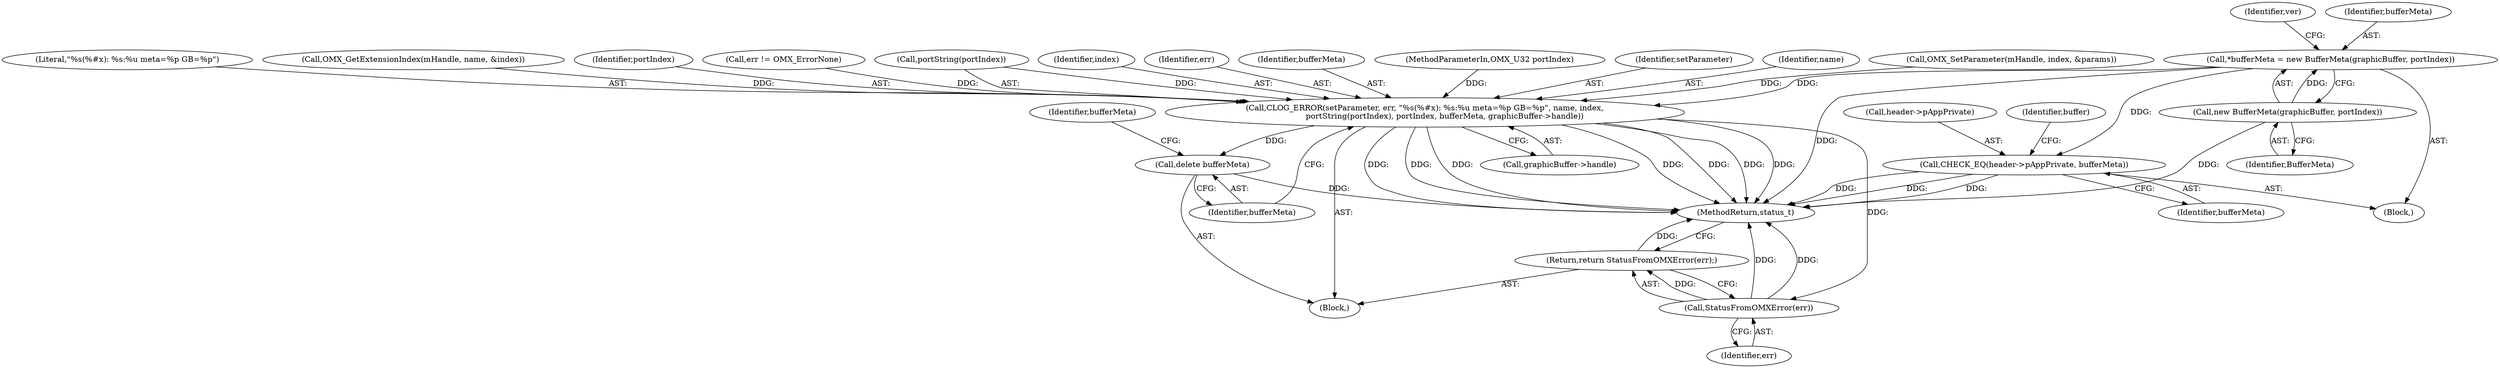 digraph "0_Android_b351eabb428c7ca85a34513c64601f437923d576_12@pointer" {
"1000151" [label="(Call,*bufferMeta = new BufferMeta(graphicBuffer, portIndex))"];
"1000153" [label="(Call,new BufferMeta(graphicBuffer, portIndex))"];
"1000198" [label="(Call,CLOG_ERROR(setParameter, err, \"%s(%#x): %s:%u meta=%p GB=%p\", name, index,\n                portString(portIndex), portIndex, bufferMeta, graphicBuffer->handle))"];
"1000211" [label="(Call,delete bufferMeta)"];
"1000221" [label="(Call,StatusFromOMXError(err))"];
"1000220" [label="(Return,return StatusFromOMXError(err);)"];
"1000223" [label="(Call,CHECK_EQ(header->pAppPrivate, bufferMeta))"];
"1000151" [label="(Call,*bufferMeta = new BufferMeta(graphicBuffer, portIndex))"];
"1000154" [label="(Identifier,BufferMeta)"];
"1000249" [label="(MethodReturn,status_t)"];
"1000230" [label="(Identifier,buffer)"];
"1000222" [label="(Identifier,err)"];
"1000208" [label="(Call,graphicBuffer->handle)"];
"1000206" [label="(Identifier,portIndex)"];
"1000160" [label="(Identifier,ver)"];
"1000194" [label="(Call,err != OMX_ErrorNone)"];
"1000153" [label="(Call,new BufferMeta(graphicBuffer, portIndex))"];
"1000221" [label="(Call,StatusFromOMXError(err))"];
"1000204" [label="(Call,portString(portIndex))"];
"1000203" [label="(Identifier,index)"];
"1000212" [label="(Identifier,bufferMeta)"];
"1000200" [label="(Identifier,err)"];
"1000197" [label="(Block,)"];
"1000223" [label="(Call,CHECK_EQ(header->pAppPrivate, bufferMeta))"];
"1000220" [label="(Return,return StatusFromOMXError(err);)"];
"1000207" [label="(Identifier,bufferMeta)"];
"1000198" [label="(Call,CLOG_ERROR(setParameter, err, \"%s(%#x): %s:%u meta=%p GB=%p\", name, index,\n                portString(portIndex), portIndex, bufferMeta, graphicBuffer->handle))"];
"1000104" [label="(Block,)"];
"1000101" [label="(MethodParameterIn,OMX_U32 portIndex)"];
"1000152" [label="(Identifier,bufferMeta)"];
"1000199" [label="(Identifier,setParameter)"];
"1000202" [label="(Identifier,name)"];
"1000188" [label="(Call,OMX_SetParameter(mHandle, index, &params))"];
"1000224" [label="(Call,header->pAppPrivate)"];
"1000201" [label="(Literal,\"%s(%#x): %s:%u meta=%p GB=%p\")"];
"1000211" [label="(Call,delete bufferMeta)"];
"1000132" [label="(Call,OMX_GetExtensionIndex(mHandle, name, &index))"];
"1000214" [label="(Identifier,bufferMeta)"];
"1000227" [label="(Identifier,bufferMeta)"];
"1000151" -> "1000104"  [label="AST: "];
"1000151" -> "1000153"  [label="CFG: "];
"1000152" -> "1000151"  [label="AST: "];
"1000153" -> "1000151"  [label="AST: "];
"1000160" -> "1000151"  [label="CFG: "];
"1000151" -> "1000249"  [label="DDG: "];
"1000153" -> "1000151"  [label="DDG: "];
"1000151" -> "1000198"  [label="DDG: "];
"1000151" -> "1000223"  [label="DDG: "];
"1000153" -> "1000154"  [label="CFG: "];
"1000154" -> "1000153"  [label="AST: "];
"1000153" -> "1000249"  [label="DDG: "];
"1000198" -> "1000197"  [label="AST: "];
"1000198" -> "1000208"  [label="CFG: "];
"1000199" -> "1000198"  [label="AST: "];
"1000200" -> "1000198"  [label="AST: "];
"1000201" -> "1000198"  [label="AST: "];
"1000202" -> "1000198"  [label="AST: "];
"1000203" -> "1000198"  [label="AST: "];
"1000204" -> "1000198"  [label="AST: "];
"1000206" -> "1000198"  [label="AST: "];
"1000207" -> "1000198"  [label="AST: "];
"1000208" -> "1000198"  [label="AST: "];
"1000212" -> "1000198"  [label="CFG: "];
"1000198" -> "1000249"  [label="DDG: "];
"1000198" -> "1000249"  [label="DDG: "];
"1000198" -> "1000249"  [label="DDG: "];
"1000198" -> "1000249"  [label="DDG: "];
"1000198" -> "1000249"  [label="DDG: "];
"1000198" -> "1000249"  [label="DDG: "];
"1000198" -> "1000249"  [label="DDG: "];
"1000194" -> "1000198"  [label="DDG: "];
"1000132" -> "1000198"  [label="DDG: "];
"1000188" -> "1000198"  [label="DDG: "];
"1000204" -> "1000198"  [label="DDG: "];
"1000101" -> "1000198"  [label="DDG: "];
"1000198" -> "1000211"  [label="DDG: "];
"1000198" -> "1000221"  [label="DDG: "];
"1000211" -> "1000197"  [label="AST: "];
"1000211" -> "1000212"  [label="CFG: "];
"1000212" -> "1000211"  [label="AST: "];
"1000214" -> "1000211"  [label="CFG: "];
"1000211" -> "1000249"  [label="DDG: "];
"1000221" -> "1000220"  [label="AST: "];
"1000221" -> "1000222"  [label="CFG: "];
"1000222" -> "1000221"  [label="AST: "];
"1000220" -> "1000221"  [label="CFG: "];
"1000221" -> "1000249"  [label="DDG: "];
"1000221" -> "1000249"  [label="DDG: "];
"1000221" -> "1000220"  [label="DDG: "];
"1000220" -> "1000197"  [label="AST: "];
"1000249" -> "1000220"  [label="CFG: "];
"1000220" -> "1000249"  [label="DDG: "];
"1000223" -> "1000104"  [label="AST: "];
"1000223" -> "1000227"  [label="CFG: "];
"1000224" -> "1000223"  [label="AST: "];
"1000227" -> "1000223"  [label="AST: "];
"1000230" -> "1000223"  [label="CFG: "];
"1000223" -> "1000249"  [label="DDG: "];
"1000223" -> "1000249"  [label="DDG: "];
"1000223" -> "1000249"  [label="DDG: "];
}
